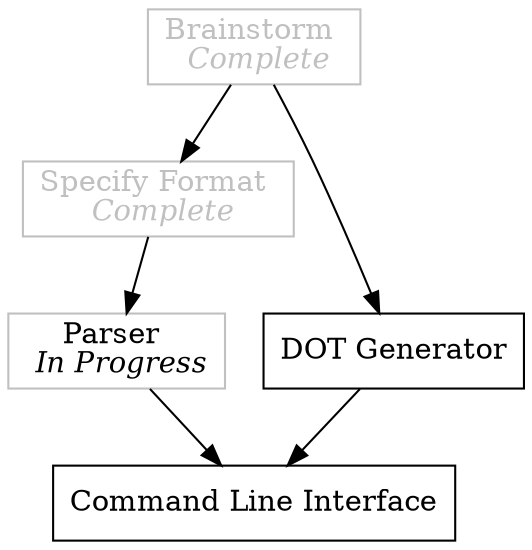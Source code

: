 digraph {
  node [shape=record, splines="curve"];
  a[label=<<font color='gray'>Brainstorm <br/> <i>Complete</i></font>>, color="gray"];
  b[label=<<font color='gray'>Specify Format <br/> <i>Complete</i></font>>, color="gray"];
  c[label=<DOT Generator>];
  d[label=<Parser <br/> <i>In Progress</i>>, color="gray"];
  e[label=<Command Line Interface>];

  a -> { b c };
  b -> { d };
  d -> { e };
  c -> { e };
}
